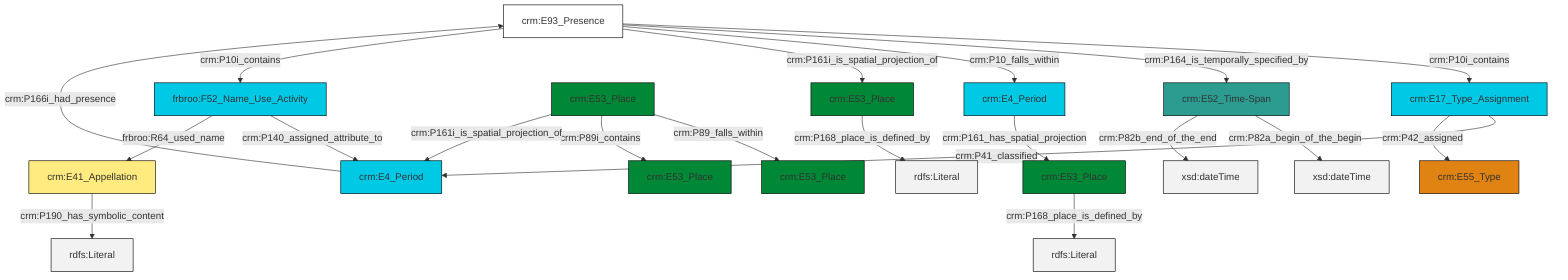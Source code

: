graph TD
classDef Literal fill:#f2f2f2,stroke:#000000;
classDef CRM_Entity fill:#FFFFFF,stroke:#000000;
classDef Temporal_Entity fill:#00C9E6, stroke:#000000;
classDef Type fill:#E18312, stroke:#000000;
classDef Time-Span fill:#2C9C91, stroke:#000000;
classDef Appellation fill:#FFEB7F, stroke:#000000;
classDef Place fill:#008836, stroke:#000000;
classDef Persistent_Item fill:#B266B2, stroke:#000000;
classDef Conceptual_Object fill:#FFD700, stroke:#000000;
classDef Physical_Thing fill:#D2B48C, stroke:#000000;
classDef Actor fill:#f58aad, stroke:#000000;
classDef PC_Classes fill:#4ce600, stroke:#000000;
classDef Multi fill:#cccccc,stroke:#000000;

0["crm:E93_Presence"]:::CRM_Entity -->|crm:P10i_contains| 1["crm:E17_Type_Assignment"]:::Temporal_Entity
5["crm:E53_Place"]:::Place -->|crm:P89_falls_within| 6["crm:E53_Place"]:::Place
9["crm:E52_Time-Span"]:::Time-Span -->|crm:P82a_begin_of_the_begin| 10[xsd:dateTime]:::Literal
0["crm:E93_Presence"]:::CRM_Entity -->|crm:P164_is_temporally_specified_by| 9["crm:E52_Time-Span"]:::Time-Span
0["crm:E93_Presence"]:::CRM_Entity -->|crm:P10_falls_within| 3["crm:E4_Period"]:::Temporal_Entity
0["crm:E93_Presence"]:::CRM_Entity -->|crm:P161i_is_spatial_projection_of| 13["crm:E53_Place"]:::Place
11["frbroo:F52_Name_Use_Activity"]:::Temporal_Entity -->|crm:P140_assigned_attribute_to| 14["crm:E4_Period"]:::Temporal_Entity
5["crm:E53_Place"]:::Place -->|crm:P89i_contains| 7["crm:E53_Place"]:::Place
9["crm:E52_Time-Span"]:::Time-Span -->|crm:P82b_end_of_the_end| 18[xsd:dateTime]:::Literal
0["crm:E93_Presence"]:::CRM_Entity -->|crm:P10i_contains| 11["frbroo:F52_Name_Use_Activity"]:::Temporal_Entity
1["crm:E17_Type_Assignment"]:::Temporal_Entity -->|crm:P41_classified| 14["crm:E4_Period"]:::Temporal_Entity
1["crm:E17_Type_Assignment"]:::Temporal_Entity -->|crm:P42_assigned| 16["crm:E55_Type"]:::Type
13["crm:E53_Place"]:::Place -->|crm:P168_place_is_defined_by| 20[rdfs:Literal]:::Literal
14["crm:E4_Period"]:::Temporal_Entity -->|crm:P166i_had_presence| 0["crm:E93_Presence"]:::CRM_Entity
21["crm:E53_Place"]:::Place -->|crm:P168_place_is_defined_by| 22[rdfs:Literal]:::Literal
3["crm:E4_Period"]:::Temporal_Entity -->|crm:P161_has_spatial_projection| 21["crm:E53_Place"]:::Place
5["crm:E53_Place"]:::Place -->|crm:P161i_is_spatial_projection_of| 14["crm:E4_Period"]:::Temporal_Entity
11["frbroo:F52_Name_Use_Activity"]:::Temporal_Entity -->|frbroo:R64_used_name| 25["crm:E41_Appellation"]:::Appellation
25["crm:E41_Appellation"]:::Appellation -->|crm:P190_has_symbolic_content| 27[rdfs:Literal]:::Literal